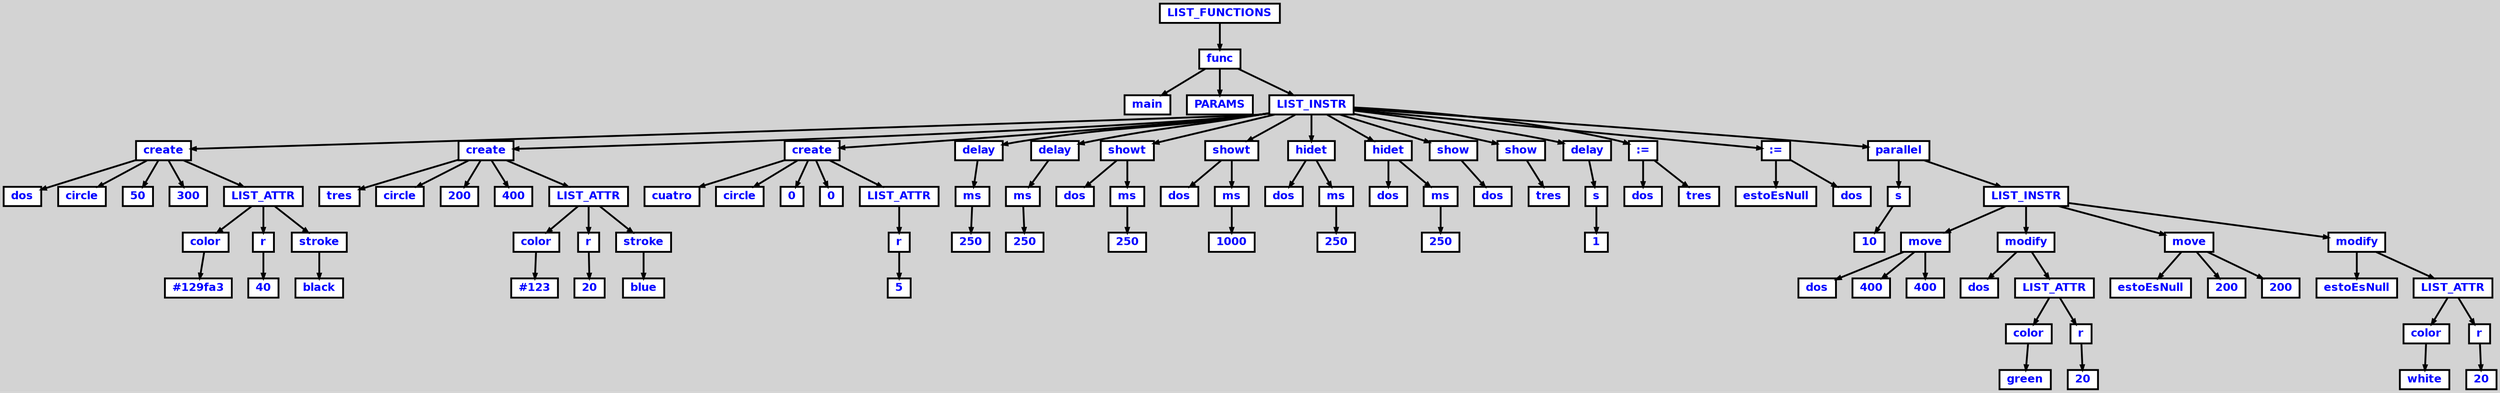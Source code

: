 digraph {

	ordering=out;
	ranksep=.4;
	bgcolor="lightgrey"; node [shape=box, fixedsize=false, fontsize=12, fontname="Helvetica-bold", fontcolor="blue"
		width=.25, height=.25, color="black", fillcolor="white", style="filled, solid, bold"];
	edge [arrowsize=.5, color="black", style="bold"]

  n0 [label="LIST_FUNCTIONS"];
  n1 [label="func"];
  n1 [label="func"];
  n2 [label="main"];
  n3 [label="PARAMS"];
  n4 [label="LIST_INSTR"];
  n4 [label="LIST_INSTR"];
  n5 [label="create"];
  n5 [label="create"];
  n6 [label="dos"];
  n7 [label="circle"];
  n8 [label="50"];
  n9 [label="300"];
  n10 [label="LIST_ATTR"];
  n10 [label="LIST_ATTR"];
  n11 [label="color"];
  n11 [label="color"];
  n12 [label="#129fa3"];
  n13 [label="r"];
  n13 [label="r"];
  n14 [label="40"];
  n15 [label="stroke"];
  n15 [label="stroke"];
  n16 [label="black"];
  n17 [label="create"];
  n17 [label="create"];
  n18 [label="tres"];
  n19 [label="circle"];
  n20 [label="200"];
  n21 [label="400"];
  n22 [label="LIST_ATTR"];
  n22 [label="LIST_ATTR"];
  n23 [label="color"];
  n23 [label="color"];
  n24 [label="#123"];
  n25 [label="r"];
  n25 [label="r"];
  n26 [label="20"];
  n27 [label="stroke"];
  n27 [label="stroke"];
  n28 [label="blue"];
  n29 [label="create"];
  n29 [label="create"];
  n30 [label="cuatro"];
  n31 [label="circle"];
  n32 [label="0"];
  n33 [label="0"];
  n34 [label="LIST_ATTR"];
  n34 [label="LIST_ATTR"];
  n35 [label="r"];
  n35 [label="r"];
  n36 [label="5"];
  n37 [label="delay"];
  n37 [label="delay"];
  n38 [label="ms"];
  n38 [label="ms"];
  n39 [label="250"];
  n40 [label="delay"];
  n40 [label="delay"];
  n41 [label="ms"];
  n41 [label="ms"];
  n42 [label="250"];
  n43 [label="showt"];
  n43 [label="showt"];
  n44 [label="dos"];
  n45 [label="ms"];
  n45 [label="ms"];
  n46 [label="250"];
  n47 [label="showt"];
  n47 [label="showt"];
  n48 [label="dos"];
  n49 [label="ms"];
  n49 [label="ms"];
  n50 [label="1000"];
  n51 [label="hidet"];
  n51 [label="hidet"];
  n52 [label="dos"];
  n53 [label="ms"];
  n53 [label="ms"];
  n54 [label="250"];
  n55 [label="hidet"];
  n55 [label="hidet"];
  n56 [label="dos"];
  n57 [label="ms"];
  n57 [label="ms"];
  n58 [label="250"];
  n59 [label="show"];
  n59 [label="show"];
  n60 [label="dos"];
  n61 [label="show"];
  n61 [label="show"];
  n62 [label="tres"];
  n63 [label="delay"];
  n63 [label="delay"];
  n64 [label="s"];
  n64 [label="s"];
  n65 [label="1"];
  n66 [label=":="];
  n66 [label=":="];
  n67 [label="dos"];
  n68 [label="tres"];
  n69 [label=":="];
  n69 [label=":="];
  n70 [label="estoEsNull"];
  n71 [label="dos"];
  n72 [label="parallel"];
  n72 [label="parallel"];
  n73 [label="s"];
  n73 [label="s"];
  n74 [label="10"];
  n75 [label="LIST_INSTR"];
  n75 [label="LIST_INSTR"];
  n76 [label="move"];
  n76 [label="move"];
  n77 [label="dos"];
  n78 [label="400"];
  n79 [label="400"];
  n80 [label="modify"];
  n80 [label="modify"];
  n81 [label="dos"];
  n82 [label="LIST_ATTR"];
  n82 [label="LIST_ATTR"];
  n83 [label="color"];
  n83 [label="color"];
  n84 [label="green"];
  n85 [label="r"];
  n85 [label="r"];
  n86 [label="20"];
  n87 [label="move"];
  n87 [label="move"];
  n88 [label="estoEsNull"];
  n89 [label="200"];
  n90 [label="200"];
  n91 [label="modify"];
  n91 [label="modify"];
  n92 [label="estoEsNull"];
  n93 [label="LIST_ATTR"];
  n93 [label="LIST_ATTR"];
  n94 [label="color"];
  n94 [label="color"];
  n95 [label="white"];
  n96 [label="r"];
  n96 [label="r"];
  n97 [label="20"];

  n0 -> n1 // "LIST_FUNCTIONS" -> "func"
  n1 -> n2 // "func" -> "main"
  n1 -> n3 // "func" -> "PARAMS"
  n1 -> n4 // "func" -> "LIST_INSTR"
  n4 -> n5 // "LIST_INSTR" -> "create"
  n5 -> n6 // "create" -> "dos"
  n5 -> n7 // "create" -> "circle"
  n5 -> n8 // "create" -> "50"
  n5 -> n9 // "create" -> "300"
  n5 -> n10 // "create" -> "LIST_ATTR"
  n10 -> n11 // "LIST_ATTR" -> "color"
  n11 -> n12 // "color" -> "#129fa3"
  n10 -> n13 // "LIST_ATTR" -> "r"
  n13 -> n14 // "r" -> "40"
  n10 -> n15 // "LIST_ATTR" -> "stroke"
  n15 -> n16 // "stroke" -> "black"
  n4 -> n17 // "LIST_INSTR" -> "create"
  n17 -> n18 // "create" -> "tres"
  n17 -> n19 // "create" -> "circle"
  n17 -> n20 // "create" -> "200"
  n17 -> n21 // "create" -> "400"
  n17 -> n22 // "create" -> "LIST_ATTR"
  n22 -> n23 // "LIST_ATTR" -> "color"
  n23 -> n24 // "color" -> "#123"
  n22 -> n25 // "LIST_ATTR" -> "r"
  n25 -> n26 // "r" -> "20"
  n22 -> n27 // "LIST_ATTR" -> "stroke"
  n27 -> n28 // "stroke" -> "blue"
  n4 -> n29 // "LIST_INSTR" -> "create"
  n29 -> n30 // "create" -> "cuatro"
  n29 -> n31 // "create" -> "circle"
  n29 -> n32 // "create" -> "0"
  n29 -> n33 // "create" -> "0"
  n29 -> n34 // "create" -> "LIST_ATTR"
  n34 -> n35 // "LIST_ATTR" -> "r"
  n35 -> n36 // "r" -> "5"
  n4 -> n37 // "LIST_INSTR" -> "delay"
  n37 -> n38 // "delay" -> "ms"
  n38 -> n39 // "ms" -> "250"
  n4 -> n40 // "LIST_INSTR" -> "delay"
  n40 -> n41 // "delay" -> "ms"
  n41 -> n42 // "ms" -> "250"
  n4 -> n43 // "LIST_INSTR" -> "showt"
  n43 -> n44 // "showt" -> "dos"
  n43 -> n45 // "showt" -> "ms"
  n45 -> n46 // "ms" -> "250"
  n4 -> n47 // "LIST_INSTR" -> "showt"
  n47 -> n48 // "showt" -> "dos"
  n47 -> n49 // "showt" -> "ms"
  n49 -> n50 // "ms" -> "1000"
  n4 -> n51 // "LIST_INSTR" -> "hidet"
  n51 -> n52 // "hidet" -> "dos"
  n51 -> n53 // "hidet" -> "ms"
  n53 -> n54 // "ms" -> "250"
  n4 -> n55 // "LIST_INSTR" -> "hidet"
  n55 -> n56 // "hidet" -> "dos"
  n55 -> n57 // "hidet" -> "ms"
  n57 -> n58 // "ms" -> "250"
  n4 -> n59 // "LIST_INSTR" -> "show"
  n59 -> n60 // "show" -> "dos"
  n4 -> n61 // "LIST_INSTR" -> "show"
  n61 -> n62 // "show" -> "tres"
  n4 -> n63 // "LIST_INSTR" -> "delay"
  n63 -> n64 // "delay" -> "s"
  n64 -> n65 // "s" -> "1"
  n4 -> n66 // "LIST_INSTR" -> ":="
  n66 -> n67 // ":=" -> "dos"
  n66 -> n68 // ":=" -> "tres"
  n4 -> n69 // "LIST_INSTR" -> ":="
  n69 -> n70 // ":=" -> "estoEsNull"
  n69 -> n71 // ":=" -> "dos"
  n4 -> n72 // "LIST_INSTR" -> "parallel"
  n72 -> n73 // "parallel" -> "s"
  n73 -> n74 // "s" -> "10"
  n72 -> n75 // "parallel" -> "LIST_INSTR"
  n75 -> n76 // "LIST_INSTR" -> "move"
  n76 -> n77 // "move" -> "dos"
  n76 -> n78 // "move" -> "400"
  n76 -> n79 // "move" -> "400"
  n75 -> n80 // "LIST_INSTR" -> "modify"
  n80 -> n81 // "modify" -> "dos"
  n80 -> n82 // "modify" -> "LIST_ATTR"
  n82 -> n83 // "LIST_ATTR" -> "color"
  n83 -> n84 // "color" -> "green"
  n82 -> n85 // "LIST_ATTR" -> "r"
  n85 -> n86 // "r" -> "20"
  n75 -> n87 // "LIST_INSTR" -> "move"
  n87 -> n88 // "move" -> "estoEsNull"
  n87 -> n89 // "move" -> "200"
  n87 -> n90 // "move" -> "200"
  n75 -> n91 // "LIST_INSTR" -> "modify"
  n91 -> n92 // "modify" -> "estoEsNull"
  n91 -> n93 // "modify" -> "LIST_ATTR"
  n93 -> n94 // "LIST_ATTR" -> "color"
  n94 -> n95 // "color" -> "white"
  n93 -> n96 // "LIST_ATTR" -> "r"
  n96 -> n97 // "r" -> "20"

}
